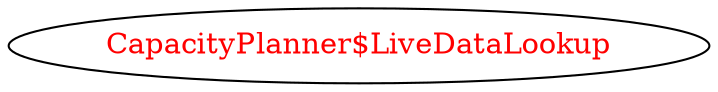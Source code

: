 digraph dependencyGraph {
 concentrate=true;
 ranksep="2.0";
 rankdir="LR"; 
 splines="ortho";
"CapacityPlanner$LiveDataLookup" [fontcolor="red"];
}